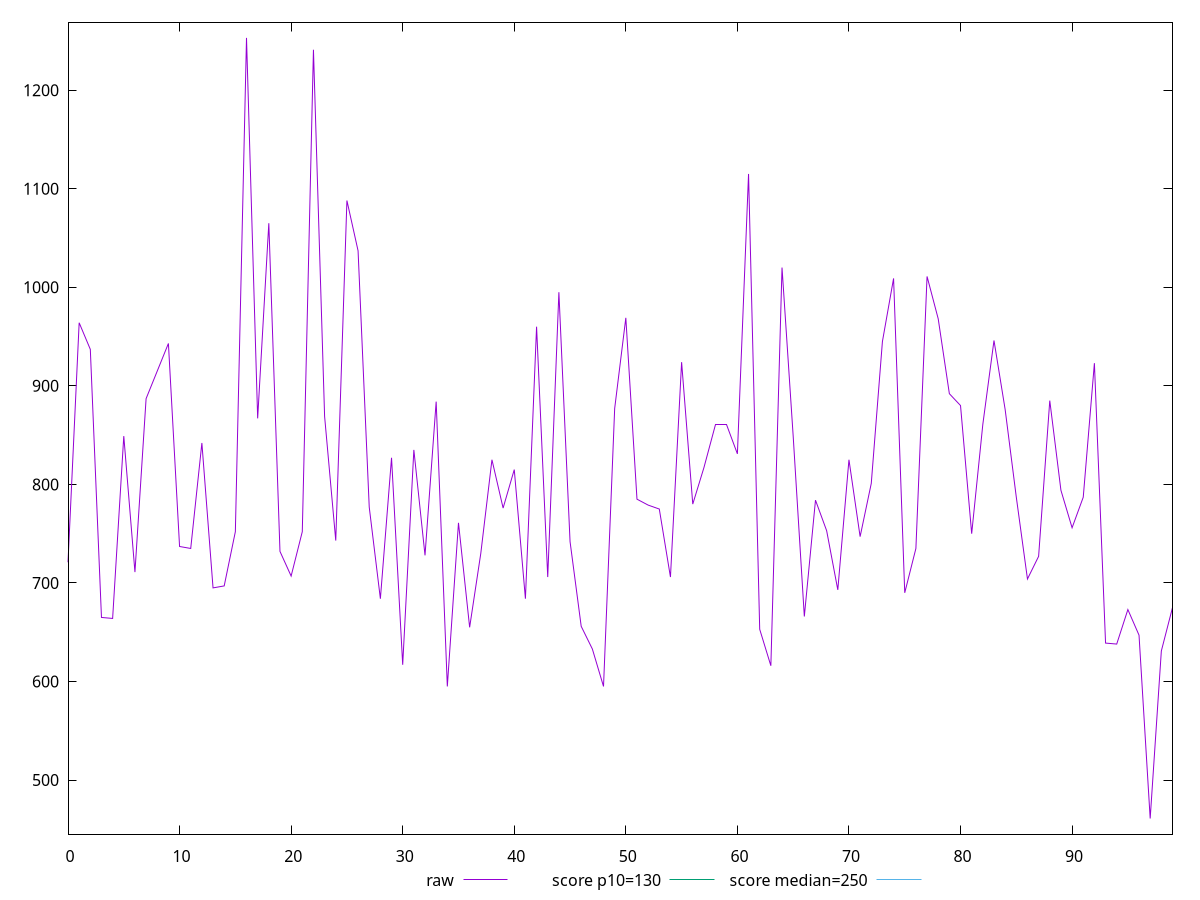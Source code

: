reset

$raw <<EOF
0 721
1 964
2 937.0000000000009
3 665
4 664
5 849
6 711
7 887
8 915
9 943
10 736.9999999999991
11 734.9999999999991
12 842
13 695
14 696.9999999999991
15 752
16 1253
17 867
18 1065
19 732
20 707
21 752.0000000000009
22 1241
23 869
24 743
25 1087.999999999999
26 1037
27 777
28 684
29 827
30 617
31 835
32 728
33 884
34 595
35 761
36 655
37 730
38 825
39 776
40 815
41 684
42 960
43 706
44 995.0000000000009
45 742
46 656
47 633
48 595
49 877
50 969
51 784.9999999999991
52 779
53 775
54 706
55 924.0000000000009
56 779.9999999999991
57 817
58 861
59 861
60 831
61 1115
62 653
63 616
64 1020.0000000000009
65 849
66 666.0000000000009
67 784
68 753
69 693
70 824.9999999999991
71 747
72 801
73 945
74 1009
75 690
76 735.0000000000009
77 1011.0000000000009
78 968
79 892
80 880
81 750
82 861
83 946
84 876
85 787
86 704
87 727
88 885
89 794
90 755.9999999999991
91 787
92 923
93 639
94 638
95 673
96 646.9999999999982
97 461
98 631
99 675
EOF

set key outside below
set xrange [0:99]
set yrange [445.16:1268.84]
set trange [445.16:1268.84]
set terminal svg size 640, 500 enhanced background rgb 'white'
set output "reports/report_00027_2021-02-24T12-40-31.850Z/max-potential-fid/samples/music/raw/values.svg"

plot $raw title "raw" with line, \
     130 title "score p10=130", \
     250 title "score median=250"

reset
